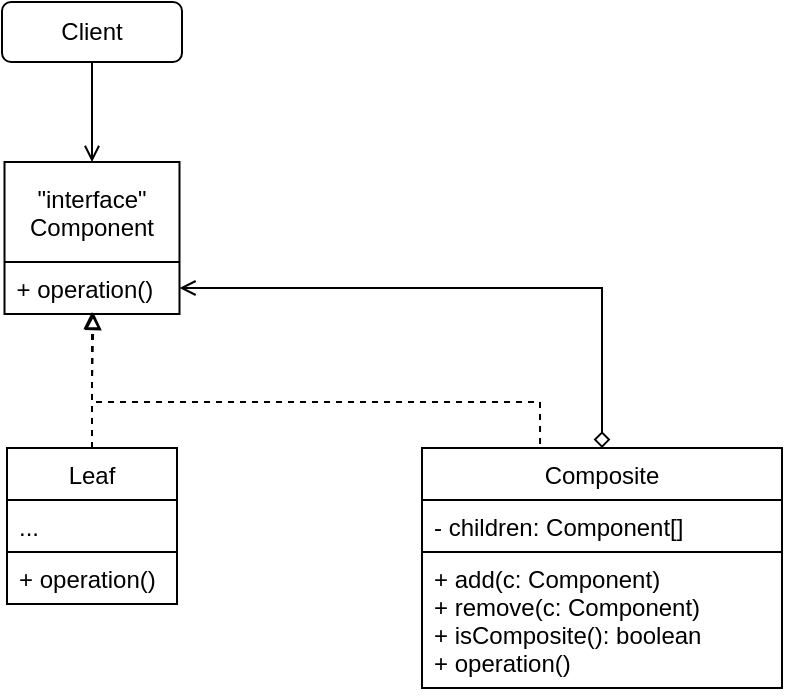<mxfile version="14.6.13" type="device"><diagram id="Eh4Y2nPH34XsoQb9r5tI" name="Страница 1"><mxGraphModel dx="868" dy="550" grid="1" gridSize="10" guides="1" tooltips="1" connect="1" arrows="1" fold="1" page="1" pageScale="1" pageWidth="827" pageHeight="1169" math="0" shadow="0"><root><mxCell id="0"/><mxCell id="1" parent="0"/><mxCell id="Xy4IcukuJTAp0f8TZ9Jh-6" style="edgeStyle=orthogonalEdgeStyle;rounded=0;orthogonalLoop=1;jettySize=auto;html=1;entryX=0.5;entryY=0;entryDx=0;entryDy=0;endArrow=open;endFill=0;" parent="1" source="Xy4IcukuJTAp0f8TZ9Jh-1" target="Xy4IcukuJTAp0f8TZ9Jh-2" edge="1"><mxGeometry relative="1" as="geometry"/></mxCell><mxCell id="Xy4IcukuJTAp0f8TZ9Jh-1" value="Client" style="rounded=1;whiteSpace=wrap;html=1;" parent="1" vertex="1"><mxGeometry x="240" y="100" width="90" height="30" as="geometry"/></mxCell><mxCell id="Xy4IcukuJTAp0f8TZ9Jh-2" value="&quot;interface&quot;&#10;Component" style="swimlane;fontStyle=0;childLayout=stackLayout;horizontal=1;startSize=50;horizontalStack=0;resizeParent=1;resizeParentMax=0;resizeLast=0;collapsible=1;marginBottom=0;" parent="1" vertex="1"><mxGeometry x="241.25" y="180" width="87.5" height="76" as="geometry"/></mxCell><mxCell id="Xy4IcukuJTAp0f8TZ9Jh-5" value="+ operation()" style="text;strokeColor=none;fillColor=none;align=left;verticalAlign=top;spacingLeft=4;spacingRight=4;overflow=hidden;rotatable=0;points=[[0,0.5],[1,0.5]];portConstraint=eastwest;" parent="Xy4IcukuJTAp0f8TZ9Jh-2" vertex="1"><mxGeometry y="50" width="87.5" height="26" as="geometry"/></mxCell><mxCell id="Xy4IcukuJTAp0f8TZ9Jh-16" style="edgeStyle=orthogonalEdgeStyle;rounded=0;orthogonalLoop=1;jettySize=auto;html=1;entryX=0.509;entryY=0.98;entryDx=0;entryDy=0;entryPerimeter=0;startArrow=none;startFill=0;endArrow=block;endFill=0;dashed=1;" parent="1" source="Xy4IcukuJTAp0f8TZ9Jh-7" target="Xy4IcukuJTAp0f8TZ9Jh-5" edge="1"><mxGeometry relative="1" as="geometry"/></mxCell><mxCell id="Xy4IcukuJTAp0f8TZ9Jh-7" value="Leaf" style="swimlane;fontStyle=0;childLayout=stackLayout;horizontal=1;startSize=26;horizontalStack=0;resizeParent=1;resizeParentMax=0;resizeLast=0;collapsible=1;marginBottom=0;" parent="1" vertex="1"><mxGeometry x="242.5" y="323" width="85" height="78" as="geometry"/></mxCell><mxCell id="Xy4IcukuJTAp0f8TZ9Jh-8" value="..." style="text;strokeColor=#000000;fillColor=none;align=left;verticalAlign=top;spacingLeft=4;spacingRight=4;overflow=hidden;rotatable=0;points=[[0,0.5],[1,0.5]];portConstraint=eastwest;" parent="Xy4IcukuJTAp0f8TZ9Jh-7" vertex="1"><mxGeometry y="26" width="85" height="26" as="geometry"/></mxCell><mxCell id="Xy4IcukuJTAp0f8TZ9Jh-9" value="+ operation()" style="text;strokeColor=none;fillColor=none;align=left;verticalAlign=top;spacingLeft=4;spacingRight=4;overflow=hidden;rotatable=0;points=[[0,0.5],[1,0.5]];portConstraint=eastwest;" parent="Xy4IcukuJTAp0f8TZ9Jh-7" vertex="1"><mxGeometry y="52" width="85" height="26" as="geometry"/></mxCell><mxCell id="Xy4IcukuJTAp0f8TZ9Jh-15" style="edgeStyle=orthogonalEdgeStyle;rounded=0;orthogonalLoop=1;jettySize=auto;html=1;entryX=1;entryY=0.5;entryDx=0;entryDy=0;endArrow=open;endFill=0;startArrow=diamond;startFill=0;" parent="1" source="Xy4IcukuJTAp0f8TZ9Jh-12" target="Xy4IcukuJTAp0f8TZ9Jh-5" edge="1"><mxGeometry relative="1" as="geometry"/></mxCell><mxCell id="Xy4IcukuJTAp0f8TZ9Jh-17" style="edgeStyle=orthogonalEdgeStyle;rounded=0;orthogonalLoop=1;jettySize=auto;html=1;dashed=1;startArrow=none;startFill=0;endArrow=block;endFill=0;" parent="1" edge="1"><mxGeometry relative="1" as="geometry"><mxPoint x="509.034" y="321" as="sourcePoint"/><mxPoint x="285" y="255" as="targetPoint"/><Array as="points"><mxPoint x="509" y="300"/><mxPoint x="285" y="300"/></Array></mxGeometry></mxCell><mxCell id="Xy4IcukuJTAp0f8TZ9Jh-12" value="Composite" style="swimlane;fontStyle=0;childLayout=stackLayout;horizontal=1;startSize=26;horizontalStack=0;resizeParent=1;resizeParentMax=0;resizeLast=0;collapsible=1;marginBottom=0;" parent="1" vertex="1"><mxGeometry x="450" y="323" width="180" height="120" as="geometry"/></mxCell><mxCell id="Xy4IcukuJTAp0f8TZ9Jh-13" value="- children: Component[]" style="text;strokeColor=#000000;fillColor=none;align=left;verticalAlign=top;spacingLeft=4;spacingRight=4;overflow=hidden;rotatable=0;points=[[0,0.5],[1,0.5]];portConstraint=eastwest;" parent="Xy4IcukuJTAp0f8TZ9Jh-12" vertex="1"><mxGeometry y="26" width="180" height="26" as="geometry"/></mxCell><mxCell id="Xy4IcukuJTAp0f8TZ9Jh-14" value="+ add(c: Component)&#10;+ remove(c: Component)&#10;+ isComposite(): boolean&#10;+ operation()" style="text;strokeColor=none;fillColor=none;align=left;verticalAlign=top;spacingLeft=4;spacingRight=4;overflow=hidden;rotatable=0;points=[[0,0.5],[1,0.5]];portConstraint=eastwest;" parent="Xy4IcukuJTAp0f8TZ9Jh-12" vertex="1"><mxGeometry y="52" width="180" height="68" as="geometry"/></mxCell></root></mxGraphModel></diagram></mxfile>